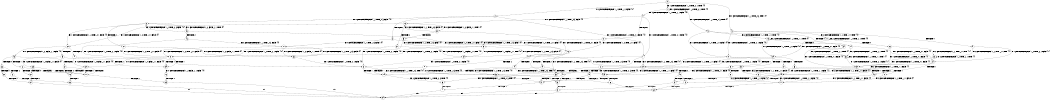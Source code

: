 digraph BCG {
size = "7, 10.5";
center = TRUE;
node [shape = circle];
0 [peripheries = 2];
0 -> 1 [label = "EX !1 !ATOMIC_EXCH_BRANCH (1, +0, TRUE, +0, 1, TRUE) !{0}"];
0 -> 2 [label = "EX !2 !ATOMIC_EXCH_BRANCH (1, +1, TRUE, +1, 1, FALSE) !{0}"];
0 -> 3 [label = "EX !0 !ATOMIC_EXCH_BRANCH (1, +1, TRUE, +0, 3, TRUE) !{0}"];
1 -> 4 [label = "EX !2 !ATOMIC_EXCH_BRANCH (1, +1, TRUE, +1, 1, FALSE) !{0}"];
1 -> 5 [label = "EX !0 !ATOMIC_EXCH_BRANCH (1, +1, TRUE, +0, 3, TRUE) !{0}"];
1 -> 1 [label = "EX !1 !ATOMIC_EXCH_BRANCH (1, +0, TRUE, +0, 1, TRUE) !{0}"];
2 -> 6 [label = "TERMINATE !2"];
2 -> 7 [label = "EX !1 !ATOMIC_EXCH_BRANCH (1, +0, TRUE, +0, 1, FALSE) !{0}"];
2 -> 8 [label = "EX !0 !ATOMIC_EXCH_BRANCH (1, +1, TRUE, +0, 3, FALSE) !{0}"];
3 -> 9 [label = "TERMINATE !0"];
3 -> 10 [label = "EX !1 !ATOMIC_EXCH_BRANCH (1, +0, TRUE, +0, 1, FALSE) !{0}"];
3 -> 11 [label = "EX !2 !ATOMIC_EXCH_BRANCH (1, +1, TRUE, +1, 1, TRUE) !{0}"];
4 -> 12 [label = "TERMINATE !2"];
4 -> 13 [label = "EX !0 !ATOMIC_EXCH_BRANCH (1, +1, TRUE, +0, 3, FALSE) !{0}"];
4 -> 7 [label = "EX !1 !ATOMIC_EXCH_BRANCH (1, +0, TRUE, +0, 1, FALSE) !{0}"];
5 -> 14 [label = "TERMINATE !0"];
5 -> 15 [label = "EX !2 !ATOMIC_EXCH_BRANCH (1, +1, TRUE, +1, 1, TRUE) !{0}"];
5 -> 10 [label = "EX !1 !ATOMIC_EXCH_BRANCH (1, +0, TRUE, +0, 1, FALSE) !{0}"];
6 -> 16 [label = "EX !1 !ATOMIC_EXCH_BRANCH (1, +0, TRUE, +0, 1, FALSE) !{0}"];
6 -> 17 [label = "EX !0 !ATOMIC_EXCH_BRANCH (1, +1, TRUE, +0, 3, FALSE) !{0}"];
7 -> 18 [label = "TERMINATE !1"];
7 -> 19 [label = "TERMINATE !2"];
7 -> 20 [label = "EX !0 !ATOMIC_EXCH_BRANCH (1, +1, TRUE, +0, 3, TRUE) !{0}"];
8 -> 21 [label = "TERMINATE !2"];
8 -> 22 [label = "EX !1 !ATOMIC_EXCH_BRANCH (1, +0, TRUE, +0, 1, FALSE) !{0}"];
8 -> 23 [label = "EX !0 !ATOMIC_EXCH_BRANCH (1, +0, FALSE, +1, 1, TRUE) !{0}"];
9 -> 24 [label = "EX !1 !ATOMIC_EXCH_BRANCH (1, +0, TRUE, +0, 1, FALSE) !{1}"];
9 -> 25 [label = "EX !2 !ATOMIC_EXCH_BRANCH (1, +1, TRUE, +1, 1, TRUE) !{1}"];
10 -> 26 [label = "TERMINATE !1"];
10 -> 27 [label = "TERMINATE !0"];
10 -> 20 [label = "EX !2 !ATOMIC_EXCH_BRANCH (1, +1, TRUE, +1, 1, FALSE) !{0}"];
11 -> 28 [label = "TERMINATE !0"];
11 -> 29 [label = "EX !1 !ATOMIC_EXCH_BRANCH (1, +0, TRUE, +0, 1, FALSE) !{0}"];
11 -> 11 [label = "EX !2 !ATOMIC_EXCH_BRANCH (1, +1, TRUE, +1, 1, TRUE) !{0}"];
12 -> 30 [label = "EX !0 !ATOMIC_EXCH_BRANCH (1, +1, TRUE, +0, 3, FALSE) !{0}"];
12 -> 16 [label = "EX !1 !ATOMIC_EXCH_BRANCH (1, +0, TRUE, +0, 1, FALSE) !{0}"];
13 -> 31 [label = "TERMINATE !2"];
13 -> 22 [label = "EX !1 !ATOMIC_EXCH_BRANCH (1, +0, TRUE, +0, 1, FALSE) !{0}"];
13 -> 32 [label = "EX !0 !ATOMIC_EXCH_BRANCH (1, +0, FALSE, +1, 1, TRUE) !{0}"];
14 -> 33 [label = "EX !2 !ATOMIC_EXCH_BRANCH (1, +1, TRUE, +1, 1, TRUE) !{1}"];
14 -> 24 [label = "EX !1 !ATOMIC_EXCH_BRANCH (1, +0, TRUE, +0, 1, FALSE) !{1}"];
15 -> 34 [label = "TERMINATE !0"];
15 -> 15 [label = "EX !2 !ATOMIC_EXCH_BRANCH (1, +1, TRUE, +1, 1, TRUE) !{0}"];
15 -> 29 [label = "EX !1 !ATOMIC_EXCH_BRANCH (1, +0, TRUE, +0, 1, FALSE) !{0}"];
16 -> 35 [label = "TERMINATE !1"];
16 -> 36 [label = "EX !0 !ATOMIC_EXCH_BRANCH (1, +1, TRUE, +0, 3, TRUE) !{0}"];
17 -> 37 [label = "EX !1 !ATOMIC_EXCH_BRANCH (1, +0, TRUE, +0, 1, FALSE) !{0}"];
17 -> 38 [label = "EX !0 !ATOMIC_EXCH_BRANCH (1, +0, FALSE, +1, 1, TRUE) !{0}"];
18 -> 35 [label = "TERMINATE !2"];
18 -> 39 [label = "EX !0 !ATOMIC_EXCH_BRANCH (1, +1, TRUE, +0, 3, TRUE) !{0}"];
19 -> 35 [label = "TERMINATE !1"];
19 -> 36 [label = "EX !0 !ATOMIC_EXCH_BRANCH (1, +1, TRUE, +0, 3, TRUE) !{0}"];
20 -> 40 [label = "TERMINATE !1"];
20 -> 41 [label = "TERMINATE !2"];
20 -> 42 [label = "TERMINATE !0"];
21 -> 37 [label = "EX !1 !ATOMIC_EXCH_BRANCH (1, +0, TRUE, +0, 1, FALSE) !{0}"];
21 -> 38 [label = "EX !0 !ATOMIC_EXCH_BRANCH (1, +0, FALSE, +1, 1, TRUE) !{0}"];
22 -> 43 [label = "TERMINATE !1"];
22 -> 44 [label = "TERMINATE !2"];
22 -> 45 [label = "EX !0 !ATOMIC_EXCH_BRANCH (1, +0, FALSE, +1, 1, FALSE) !{0}"];
23 -> 46 [label = "TERMINATE !2"];
23 -> 47 [label = "EX !1 !ATOMIC_EXCH_BRANCH (1, +0, TRUE, +0, 1, FALSE) !{0}"];
23 -> 8 [label = "EX !0 !ATOMIC_EXCH_BRANCH (1, +1, TRUE, +0, 3, FALSE) !{0}"];
24 -> 48 [label = "TERMINATE !1"];
24 -> 49 [label = "EX !2 !ATOMIC_EXCH_BRANCH (1, +1, TRUE, +1, 1, FALSE) !{1}"];
25 -> 50 [label = "EX !1 !ATOMIC_EXCH_BRANCH (1, +0, TRUE, +0, 1, FALSE) !{1}"];
25 -> 25 [label = "EX !2 !ATOMIC_EXCH_BRANCH (1, +1, TRUE, +1, 1, TRUE) !{1}"];
26 -> 51 [label = "TERMINATE !0"];
26 -> 39 [label = "EX !2 !ATOMIC_EXCH_BRANCH (1, +1, TRUE, +1, 1, FALSE) !{0}"];
27 -> 48 [label = "TERMINATE !1"];
27 -> 49 [label = "EX !2 !ATOMIC_EXCH_BRANCH (1, +1, TRUE, +1, 1, FALSE) !{1}"];
28 -> 50 [label = "EX !1 !ATOMIC_EXCH_BRANCH (1, +0, TRUE, +0, 1, FALSE) !{1}"];
28 -> 25 [label = "EX !2 !ATOMIC_EXCH_BRANCH (1, +1, TRUE, +1, 1, TRUE) !{1}"];
29 -> 52 [label = "TERMINATE !1"];
29 -> 53 [label = "TERMINATE !0"];
29 -> 20 [label = "EX !2 !ATOMIC_EXCH_BRANCH (1, +1, TRUE, +1, 1, FALSE) !{0}"];
30 -> 37 [label = "EX !1 !ATOMIC_EXCH_BRANCH (1, +0, TRUE, +0, 1, FALSE) !{0}"];
30 -> 54 [label = "EX !0 !ATOMIC_EXCH_BRANCH (1, +0, FALSE, +1, 1, TRUE) !{0}"];
31 -> 37 [label = "EX !1 !ATOMIC_EXCH_BRANCH (1, +0, TRUE, +0, 1, FALSE) !{0}"];
31 -> 54 [label = "EX !0 !ATOMIC_EXCH_BRANCH (1, +0, FALSE, +1, 1, TRUE) !{0}"];
32 -> 55 [label = "TERMINATE !2"];
32 -> 47 [label = "EX !1 !ATOMIC_EXCH_BRANCH (1, +0, TRUE, +0, 1, FALSE) !{0}"];
32 -> 13 [label = "EX !0 !ATOMIC_EXCH_BRANCH (1, +1, TRUE, +0, 3, FALSE) !{0}"];
33 -> 33 [label = "EX !2 !ATOMIC_EXCH_BRANCH (1, +1, TRUE, +1, 1, TRUE) !{1}"];
33 -> 50 [label = "EX !1 !ATOMIC_EXCH_BRANCH (1, +0, TRUE, +0, 1, FALSE) !{1}"];
34 -> 33 [label = "EX !2 !ATOMIC_EXCH_BRANCH (1, +1, TRUE, +1, 1, TRUE) !{1}"];
34 -> 50 [label = "EX !1 !ATOMIC_EXCH_BRANCH (1, +0, TRUE, +0, 1, FALSE) !{1}"];
35 -> 56 [label = "EX !0 !ATOMIC_EXCH_BRANCH (1, +1, TRUE, +0, 3, TRUE) !{0}"];
36 -> 57 [label = "TERMINATE !1"];
36 -> 58 [label = "TERMINATE !0"];
37 -> 59 [label = "TERMINATE !1"];
37 -> 60 [label = "EX !0 !ATOMIC_EXCH_BRANCH (1, +0, FALSE, +1, 1, FALSE) !{0}"];
38 -> 61 [label = "EX !1 !ATOMIC_EXCH_BRANCH (1, +0, TRUE, +0, 1, FALSE) !{0}"];
38 -> 17 [label = "EX !0 !ATOMIC_EXCH_BRANCH (1, +1, TRUE, +0, 3, FALSE) !{0}"];
39 -> 57 [label = "TERMINATE !2"];
39 -> 62 [label = "TERMINATE !0"];
40 -> 57 [label = "TERMINATE !2"];
40 -> 62 [label = "TERMINATE !0"];
41 -> 57 [label = "TERMINATE !1"];
41 -> 58 [label = "TERMINATE !0"];
42 -> 63 [label = "TERMINATE !1"];
42 -> 64 [label = "TERMINATE !2"];
43 -> 59 [label = "TERMINATE !2"];
43 -> 65 [label = "EX !0 !ATOMIC_EXCH_BRANCH (1, +0, FALSE, +1, 1, FALSE) !{0}"];
44 -> 59 [label = "TERMINATE !1"];
44 -> 60 [label = "EX !0 !ATOMIC_EXCH_BRANCH (1, +0, FALSE, +1, 1, FALSE) !{0}"];
45 -> 66 [label = "TERMINATE !1"];
45 -> 67 [label = "TERMINATE !2"];
45 -> 68 [label = "TERMINATE !0"];
46 -> 61 [label = "EX !1 !ATOMIC_EXCH_BRANCH (1, +0, TRUE, +0, 1, FALSE) !{0}"];
46 -> 17 [label = "EX !0 !ATOMIC_EXCH_BRANCH (1, +1, TRUE, +0, 3, FALSE) !{0}"];
47 -> 69 [label = "TERMINATE !1"];
47 -> 70 [label = "TERMINATE !2"];
47 -> 20 [label = "EX !0 !ATOMIC_EXCH_BRANCH (1, +1, TRUE, +0, 3, TRUE) !{0}"];
48 -> 71 [label = "EX !2 !ATOMIC_EXCH_BRANCH (1, +1, TRUE, +1, 1, FALSE) !{2}"];
49 -> 63 [label = "TERMINATE !1"];
49 -> 64 [label = "TERMINATE !2"];
50 -> 72 [label = "TERMINATE !1"];
50 -> 49 [label = "EX !2 !ATOMIC_EXCH_BRANCH (1, +1, TRUE, +1, 1, FALSE) !{1}"];
51 -> 71 [label = "EX !2 !ATOMIC_EXCH_BRANCH (1, +1, TRUE, +1, 1, FALSE) !{2}"];
52 -> 73 [label = "TERMINATE !0"];
52 -> 39 [label = "EX !2 !ATOMIC_EXCH_BRANCH (1, +1, TRUE, +1, 1, FALSE) !{0}"];
53 -> 72 [label = "TERMINATE !1"];
53 -> 49 [label = "EX !2 !ATOMIC_EXCH_BRANCH (1, +1, TRUE, +1, 1, FALSE) !{1}"];
54 -> 61 [label = "EX !1 !ATOMIC_EXCH_BRANCH (1, +0, TRUE, +0, 1, FALSE) !{0}"];
54 -> 30 [label = "EX !0 !ATOMIC_EXCH_BRANCH (1, +1, TRUE, +0, 3, FALSE) !{0}"];
55 -> 61 [label = "EX !1 !ATOMIC_EXCH_BRANCH (1, +0, TRUE, +0, 1, FALSE) !{0}"];
55 -> 30 [label = "EX !0 !ATOMIC_EXCH_BRANCH (1, +1, TRUE, +0, 3, FALSE) !{0}"];
56 -> 74 [label = "TERMINATE !0"];
57 -> 74 [label = "TERMINATE !0"];
58 -> 75 [label = "TERMINATE !1"];
59 -> 76 [label = "EX !0 !ATOMIC_EXCH_BRANCH (1, +0, FALSE, +1, 1, FALSE) !{0}"];
60 -> 77 [label = "TERMINATE !1"];
60 -> 78 [label = "TERMINATE !0"];
61 -> 79 [label = "TERMINATE !1"];
61 -> 36 [label = "EX !0 !ATOMIC_EXCH_BRANCH (1, +1, TRUE, +0, 3, TRUE) !{0}"];
62 -> 80 [label = "TERMINATE !2"];
63 -> 80 [label = "TERMINATE !2"];
64 -> 75 [label = "TERMINATE !1"];
65 -> 77 [label = "TERMINATE !2"];
65 -> 81 [label = "TERMINATE !0"];
66 -> 77 [label = "TERMINATE !2"];
66 -> 81 [label = "TERMINATE !0"];
67 -> 77 [label = "TERMINATE !1"];
67 -> 78 [label = "TERMINATE !0"];
68 -> 82 [label = "TERMINATE !1"];
68 -> 83 [label = "TERMINATE !2"];
69 -> 79 [label = "TERMINATE !2"];
69 -> 39 [label = "EX !0 !ATOMIC_EXCH_BRANCH (1, +1, TRUE, +0, 3, TRUE) !{0}"];
70 -> 79 [label = "TERMINATE !1"];
70 -> 36 [label = "EX !0 !ATOMIC_EXCH_BRANCH (1, +1, TRUE, +0, 3, TRUE) !{0}"];
71 -> 80 [label = "TERMINATE !2"];
72 -> 71 [label = "EX !2 !ATOMIC_EXCH_BRANCH (1, +1, TRUE, +1, 1, FALSE) !{2}"];
73 -> 71 [label = "EX !2 !ATOMIC_EXCH_BRANCH (1, +1, TRUE, +1, 1, FALSE) !{2}"];
74 -> 84 [label = "exit"];
75 -> 84 [label = "exit"];
76 -> 85 [label = "TERMINATE !0"];
77 -> 85 [label = "TERMINATE !0"];
78 -> 86 [label = "TERMINATE !1"];
79 -> 56 [label = "EX !0 !ATOMIC_EXCH_BRANCH (1, +1, TRUE, +0, 3, TRUE) !{0}"];
80 -> 84 [label = "exit"];
81 -> 87 [label = "TERMINATE !2"];
82 -> 87 [label = "TERMINATE !2"];
83 -> 86 [label = "TERMINATE !1"];
85 -> 84 [label = "exit"];
86 -> 84 [label = "exit"];
87 -> 84 [label = "exit"];
}
